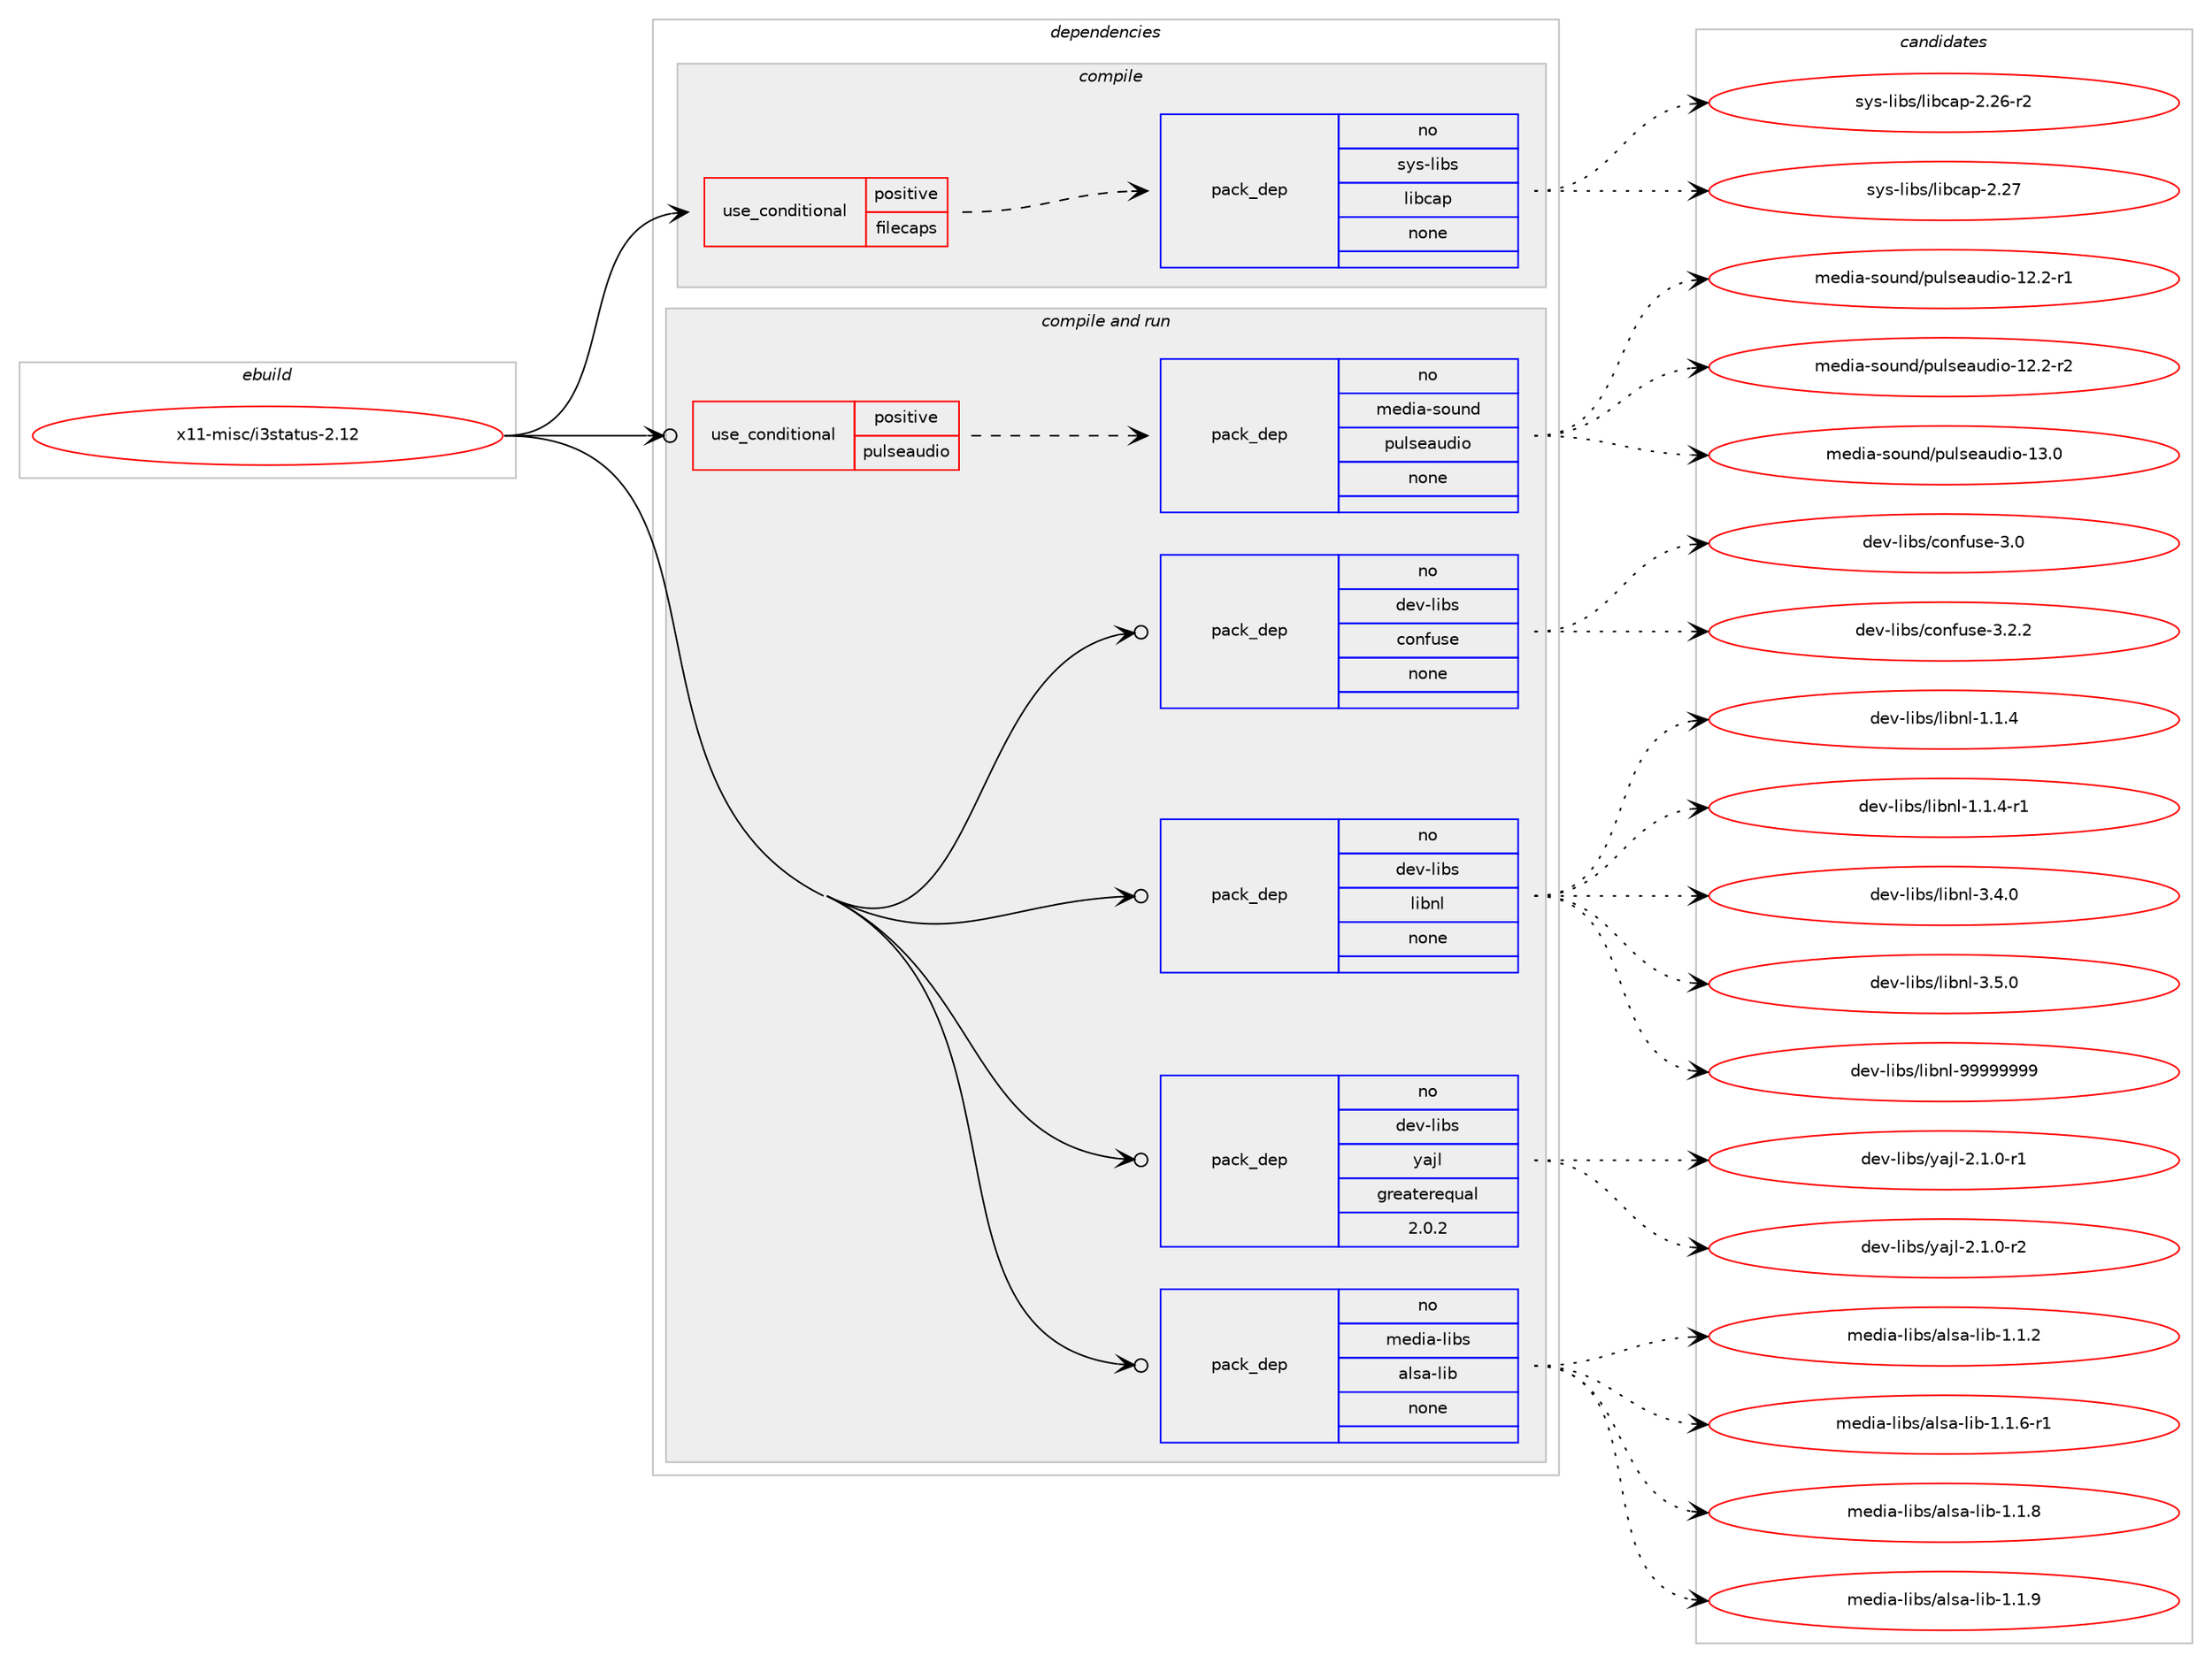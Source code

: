 digraph prolog {

# *************
# Graph options
# *************

newrank=true;
concentrate=true;
compound=true;
graph [rankdir=LR,fontname=Helvetica,fontsize=10,ranksep=1.5];#, ranksep=2.5, nodesep=0.2];
edge  [arrowhead=vee];
node  [fontname=Helvetica,fontsize=10];

# **********
# The ebuild
# **********

subgraph cluster_leftcol {
color=gray;
rank=same;
label=<<i>ebuild</i>>;
id [label="x11-misc/i3status-2.12", color=red, width=4, href="../x11-misc/i3status-2.12.svg"];
}

# ****************
# The dependencies
# ****************

subgraph cluster_midcol {
color=gray;
label=<<i>dependencies</i>>;
subgraph cluster_compile {
fillcolor="#eeeeee";
style=filled;
label=<<i>compile</i>>;
subgraph cond219761 {
dependency919101 [label=<<TABLE BORDER="0" CELLBORDER="1" CELLSPACING="0" CELLPADDING="4"><TR><TD ROWSPAN="3" CELLPADDING="10">use_conditional</TD></TR><TR><TD>positive</TD></TR><TR><TD>filecaps</TD></TR></TABLE>>, shape=none, color=red];
subgraph pack682679 {
dependency919102 [label=<<TABLE BORDER="0" CELLBORDER="1" CELLSPACING="0" CELLPADDING="4" WIDTH="220"><TR><TD ROWSPAN="6" CELLPADDING="30">pack_dep</TD></TR><TR><TD WIDTH="110">no</TD></TR><TR><TD>sys-libs</TD></TR><TR><TD>libcap</TD></TR><TR><TD>none</TD></TR><TR><TD></TD></TR></TABLE>>, shape=none, color=blue];
}
dependency919101:e -> dependency919102:w [weight=20,style="dashed",arrowhead="vee"];
}
id:e -> dependency919101:w [weight=20,style="solid",arrowhead="vee"];
}
subgraph cluster_compileandrun {
fillcolor="#eeeeee";
style=filled;
label=<<i>compile and run</i>>;
subgraph cond219762 {
dependency919103 [label=<<TABLE BORDER="0" CELLBORDER="1" CELLSPACING="0" CELLPADDING="4"><TR><TD ROWSPAN="3" CELLPADDING="10">use_conditional</TD></TR><TR><TD>positive</TD></TR><TR><TD>pulseaudio</TD></TR></TABLE>>, shape=none, color=red];
subgraph pack682680 {
dependency919104 [label=<<TABLE BORDER="0" CELLBORDER="1" CELLSPACING="0" CELLPADDING="4" WIDTH="220"><TR><TD ROWSPAN="6" CELLPADDING="30">pack_dep</TD></TR><TR><TD WIDTH="110">no</TD></TR><TR><TD>media-sound</TD></TR><TR><TD>pulseaudio</TD></TR><TR><TD>none</TD></TR><TR><TD></TD></TR></TABLE>>, shape=none, color=blue];
}
dependency919103:e -> dependency919104:w [weight=20,style="dashed",arrowhead="vee"];
}
id:e -> dependency919103:w [weight=20,style="solid",arrowhead="odotvee"];
subgraph pack682681 {
dependency919105 [label=<<TABLE BORDER="0" CELLBORDER="1" CELLSPACING="0" CELLPADDING="4" WIDTH="220"><TR><TD ROWSPAN="6" CELLPADDING="30">pack_dep</TD></TR><TR><TD WIDTH="110">no</TD></TR><TR><TD>dev-libs</TD></TR><TR><TD>confuse</TD></TR><TR><TD>none</TD></TR><TR><TD></TD></TR></TABLE>>, shape=none, color=blue];
}
id:e -> dependency919105:w [weight=20,style="solid",arrowhead="odotvee"];
subgraph pack682682 {
dependency919106 [label=<<TABLE BORDER="0" CELLBORDER="1" CELLSPACING="0" CELLPADDING="4" WIDTH="220"><TR><TD ROWSPAN="6" CELLPADDING="30">pack_dep</TD></TR><TR><TD WIDTH="110">no</TD></TR><TR><TD>dev-libs</TD></TR><TR><TD>libnl</TD></TR><TR><TD>none</TD></TR><TR><TD></TD></TR></TABLE>>, shape=none, color=blue];
}
id:e -> dependency919106:w [weight=20,style="solid",arrowhead="odotvee"];
subgraph pack682683 {
dependency919107 [label=<<TABLE BORDER="0" CELLBORDER="1" CELLSPACING="0" CELLPADDING="4" WIDTH="220"><TR><TD ROWSPAN="6" CELLPADDING="30">pack_dep</TD></TR><TR><TD WIDTH="110">no</TD></TR><TR><TD>dev-libs</TD></TR><TR><TD>yajl</TD></TR><TR><TD>greaterequal</TD></TR><TR><TD>2.0.2</TD></TR></TABLE>>, shape=none, color=blue];
}
id:e -> dependency919107:w [weight=20,style="solid",arrowhead="odotvee"];
subgraph pack682684 {
dependency919108 [label=<<TABLE BORDER="0" CELLBORDER="1" CELLSPACING="0" CELLPADDING="4" WIDTH="220"><TR><TD ROWSPAN="6" CELLPADDING="30">pack_dep</TD></TR><TR><TD WIDTH="110">no</TD></TR><TR><TD>media-libs</TD></TR><TR><TD>alsa-lib</TD></TR><TR><TD>none</TD></TR><TR><TD></TD></TR></TABLE>>, shape=none, color=blue];
}
id:e -> dependency919108:w [weight=20,style="solid",arrowhead="odotvee"];
}
subgraph cluster_run {
fillcolor="#eeeeee";
style=filled;
label=<<i>run</i>>;
}
}

# **************
# The candidates
# **************

subgraph cluster_choices {
rank=same;
color=gray;
label=<<i>candidates</i>>;

subgraph choice682679 {
color=black;
nodesep=1;
choice11512111545108105981154710810598999711245504650544511450 [label="sys-libs/libcap-2.26-r2", color=red, width=4,href="../sys-libs/libcap-2.26-r2.svg"];
choice1151211154510810598115471081059899971124550465055 [label="sys-libs/libcap-2.27", color=red, width=4,href="../sys-libs/libcap-2.27.svg"];
dependency919102:e -> choice11512111545108105981154710810598999711245504650544511450:w [style=dotted,weight="100"];
dependency919102:e -> choice1151211154510810598115471081059899971124550465055:w [style=dotted,weight="100"];
}
subgraph choice682680 {
color=black;
nodesep=1;
choice1091011001059745115111117110100471121171081151019711710010511145495046504511449 [label="media-sound/pulseaudio-12.2-r1", color=red, width=4,href="../media-sound/pulseaudio-12.2-r1.svg"];
choice1091011001059745115111117110100471121171081151019711710010511145495046504511450 [label="media-sound/pulseaudio-12.2-r2", color=red, width=4,href="../media-sound/pulseaudio-12.2-r2.svg"];
choice109101100105974511511111711010047112117108115101971171001051114549514648 [label="media-sound/pulseaudio-13.0", color=red, width=4,href="../media-sound/pulseaudio-13.0.svg"];
dependency919104:e -> choice1091011001059745115111117110100471121171081151019711710010511145495046504511449:w [style=dotted,weight="100"];
dependency919104:e -> choice1091011001059745115111117110100471121171081151019711710010511145495046504511450:w [style=dotted,weight="100"];
dependency919104:e -> choice109101100105974511511111711010047112117108115101971171001051114549514648:w [style=dotted,weight="100"];
}
subgraph choice682681 {
color=black;
nodesep=1;
choice1001011184510810598115479911111010211711510145514648 [label="dev-libs/confuse-3.0", color=red, width=4,href="../dev-libs/confuse-3.0.svg"];
choice10010111845108105981154799111110102117115101455146504650 [label="dev-libs/confuse-3.2.2", color=red, width=4,href="../dev-libs/confuse-3.2.2.svg"];
dependency919105:e -> choice1001011184510810598115479911111010211711510145514648:w [style=dotted,weight="100"];
dependency919105:e -> choice10010111845108105981154799111110102117115101455146504650:w [style=dotted,weight="100"];
}
subgraph choice682682 {
color=black;
nodesep=1;
choice10010111845108105981154710810598110108454946494652 [label="dev-libs/libnl-1.1.4", color=red, width=4,href="../dev-libs/libnl-1.1.4.svg"];
choice100101118451081059811547108105981101084549464946524511449 [label="dev-libs/libnl-1.1.4-r1", color=red, width=4,href="../dev-libs/libnl-1.1.4-r1.svg"];
choice10010111845108105981154710810598110108455146524648 [label="dev-libs/libnl-3.4.0", color=red, width=4,href="../dev-libs/libnl-3.4.0.svg"];
choice10010111845108105981154710810598110108455146534648 [label="dev-libs/libnl-3.5.0", color=red, width=4,href="../dev-libs/libnl-3.5.0.svg"];
choice10010111845108105981154710810598110108455757575757575757 [label="dev-libs/libnl-99999999", color=red, width=4,href="../dev-libs/libnl-99999999.svg"];
dependency919106:e -> choice10010111845108105981154710810598110108454946494652:w [style=dotted,weight="100"];
dependency919106:e -> choice100101118451081059811547108105981101084549464946524511449:w [style=dotted,weight="100"];
dependency919106:e -> choice10010111845108105981154710810598110108455146524648:w [style=dotted,weight="100"];
dependency919106:e -> choice10010111845108105981154710810598110108455146534648:w [style=dotted,weight="100"];
dependency919106:e -> choice10010111845108105981154710810598110108455757575757575757:w [style=dotted,weight="100"];
}
subgraph choice682683 {
color=black;
nodesep=1;
choice100101118451081059811547121971061084550464946484511449 [label="dev-libs/yajl-2.1.0-r1", color=red, width=4,href="../dev-libs/yajl-2.1.0-r1.svg"];
choice100101118451081059811547121971061084550464946484511450 [label="dev-libs/yajl-2.1.0-r2", color=red, width=4,href="../dev-libs/yajl-2.1.0-r2.svg"];
dependency919107:e -> choice100101118451081059811547121971061084550464946484511449:w [style=dotted,weight="100"];
dependency919107:e -> choice100101118451081059811547121971061084550464946484511450:w [style=dotted,weight="100"];
}
subgraph choice682684 {
color=black;
nodesep=1;
choice1091011001059745108105981154797108115974510810598454946494650 [label="media-libs/alsa-lib-1.1.2", color=red, width=4,href="../media-libs/alsa-lib-1.1.2.svg"];
choice10910110010597451081059811547971081159745108105984549464946544511449 [label="media-libs/alsa-lib-1.1.6-r1", color=red, width=4,href="../media-libs/alsa-lib-1.1.6-r1.svg"];
choice1091011001059745108105981154797108115974510810598454946494656 [label="media-libs/alsa-lib-1.1.8", color=red, width=4,href="../media-libs/alsa-lib-1.1.8.svg"];
choice1091011001059745108105981154797108115974510810598454946494657 [label="media-libs/alsa-lib-1.1.9", color=red, width=4,href="../media-libs/alsa-lib-1.1.9.svg"];
dependency919108:e -> choice1091011001059745108105981154797108115974510810598454946494650:w [style=dotted,weight="100"];
dependency919108:e -> choice10910110010597451081059811547971081159745108105984549464946544511449:w [style=dotted,weight="100"];
dependency919108:e -> choice1091011001059745108105981154797108115974510810598454946494656:w [style=dotted,weight="100"];
dependency919108:e -> choice1091011001059745108105981154797108115974510810598454946494657:w [style=dotted,weight="100"];
}
}

}
